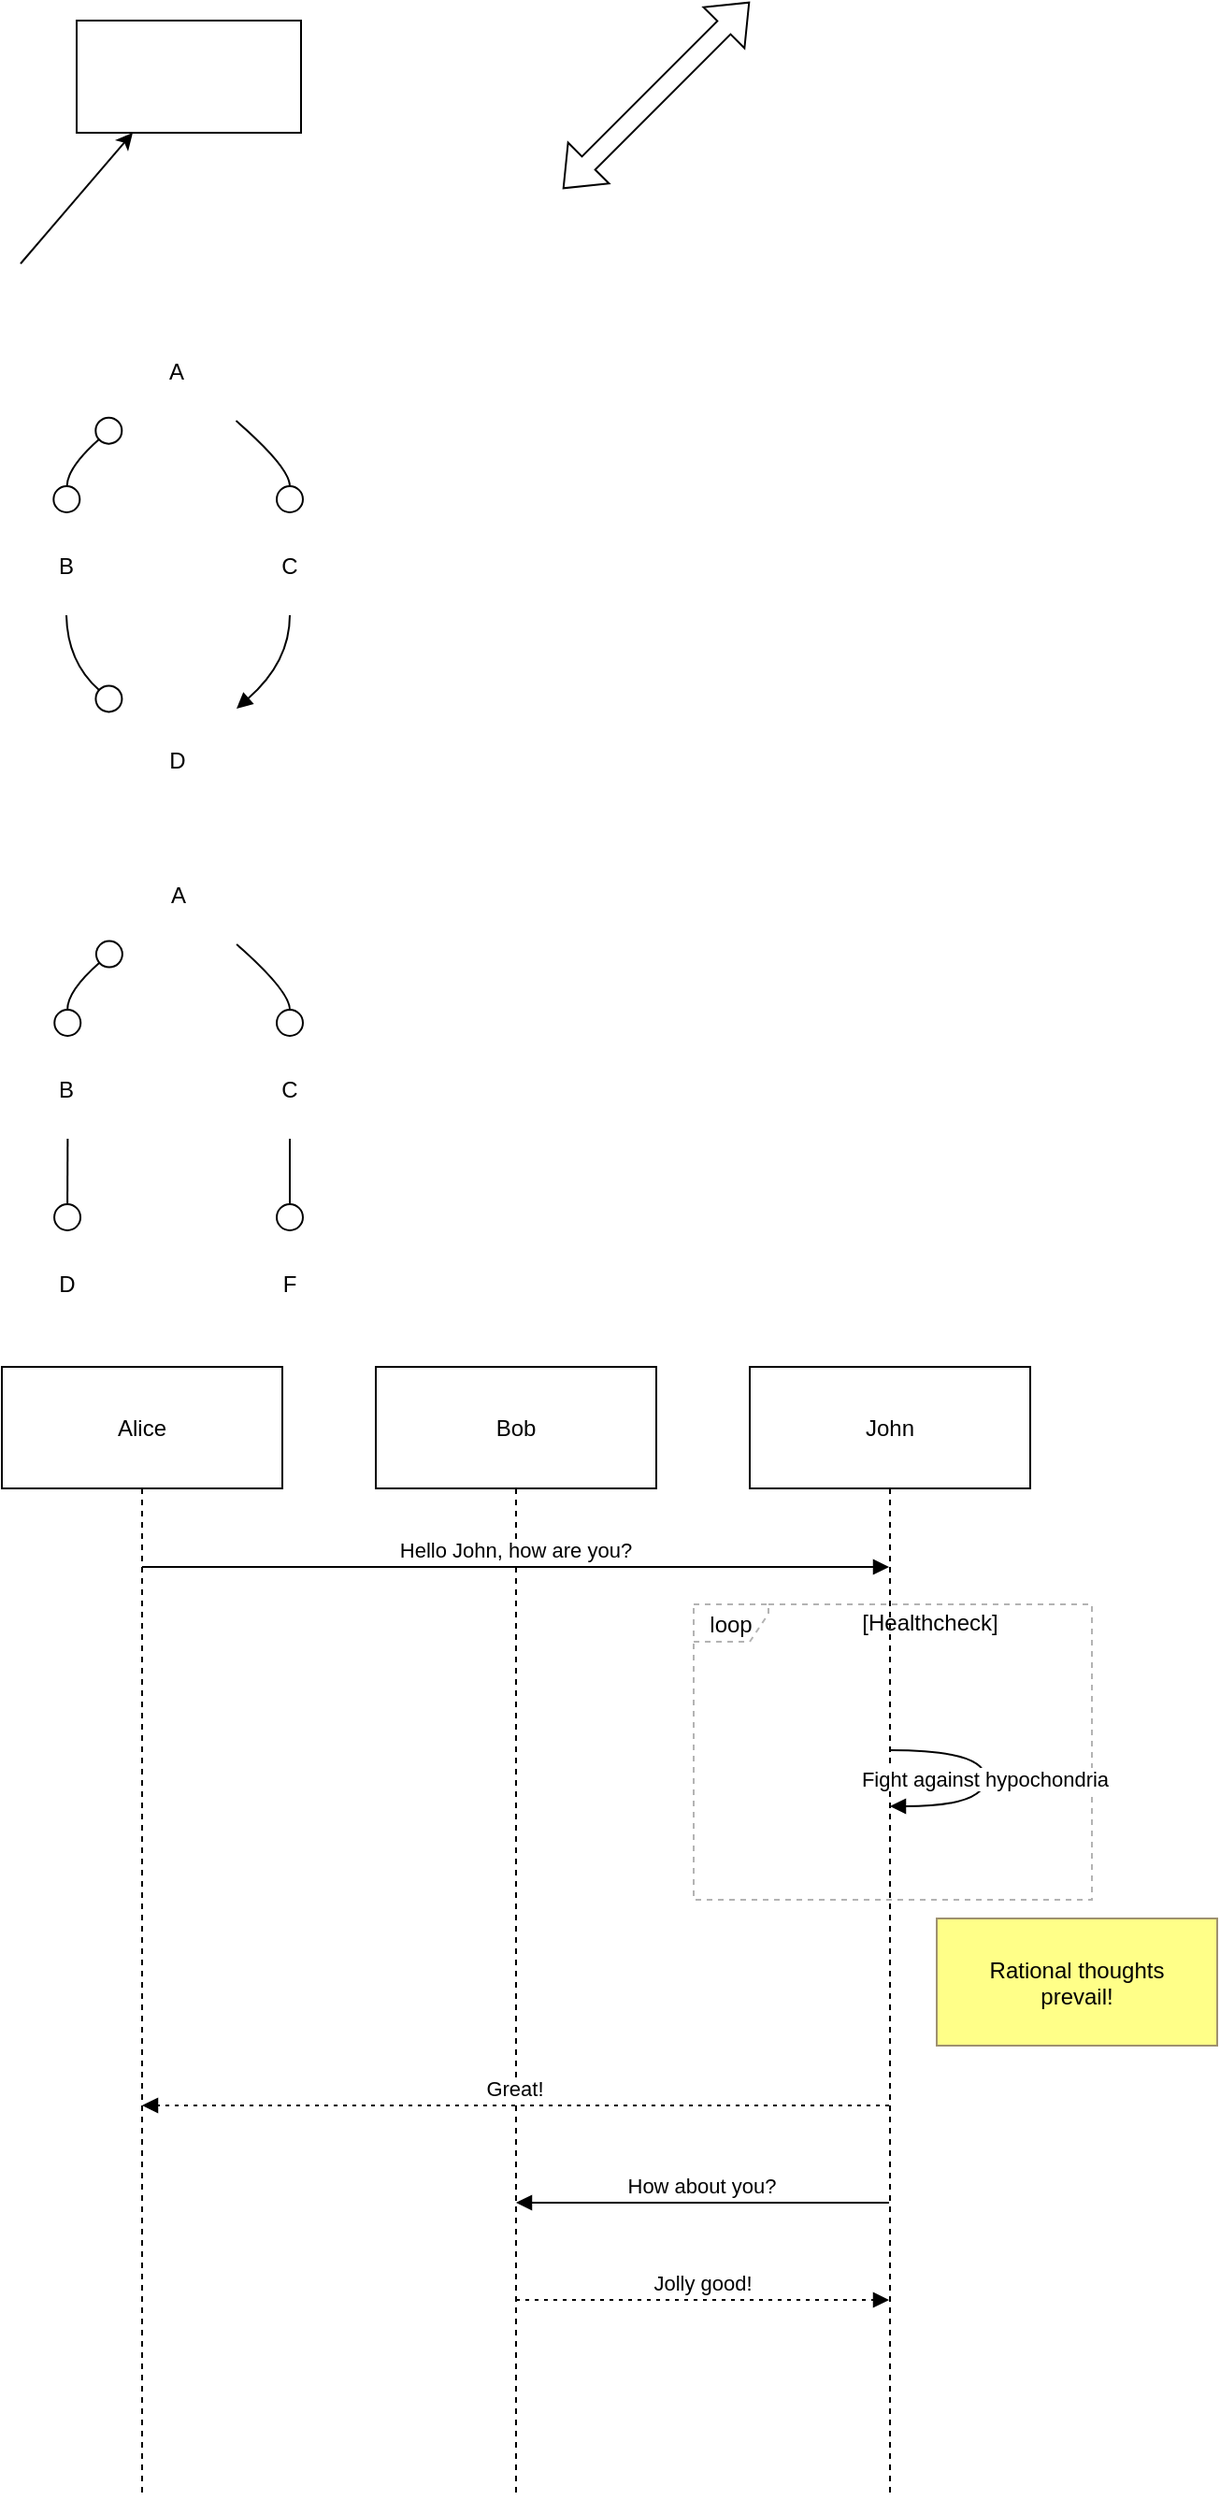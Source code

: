 <mxfile version="26.0.4">
  <diagram name="第 1 页" id="dHY5b7Ty0yDGmUUuFf5q">
    <mxGraphModel dx="1687" dy="868" grid="1" gridSize="10" guides="1" tooltips="1" connect="1" arrows="1" fold="1" page="1" pageScale="1" pageWidth="3300" pageHeight="4681" math="0" shadow="0">
      <root>
        <mxCell id="0" />
        <mxCell id="1" parent="0" />
        <mxCell id="WLTc_UQD7VtsALYuPV9x-1" value="" style="rounded=0;whiteSpace=wrap;html=1;" parent="1" vertex="1">
          <mxGeometry x="480" y="240" width="120" height="60" as="geometry" />
        </mxCell>
        <mxCell id="ln91nYR5th9yH8Ktew12-1" value="" style="endArrow=classic;html=1;rounded=0;" parent="1" edge="1">
          <mxGeometry width="50" height="50" relative="1" as="geometry">
            <mxPoint x="450" y="370" as="sourcePoint" />
            <mxPoint x="510" y="300" as="targetPoint" />
          </mxGeometry>
        </mxCell>
        <mxCell id="5B2oGrSbM7HnLt2rcVDh-1" value="" style="shape=flexArrow;endArrow=classic;startArrow=classic;html=1;rounded=0;" parent="1" edge="1">
          <mxGeometry width="100" height="100" relative="1" as="geometry">
            <mxPoint x="740" y="330" as="sourcePoint" />
            <mxPoint x="840" y="230" as="targetPoint" />
          </mxGeometry>
        </mxCell>
        <mxCell id="64R-AZKnd4sAA4arZ_RG-1" value="A" style="fillColor=none;strokeColor=none;" vertex="1" parent="1">
          <mxGeometry x="499" y="400" width="69" height="54" as="geometry" />
        </mxCell>
        <mxCell id="64R-AZKnd4sAA4arZ_RG-2" value="B" style="fillColor=none;strokeColor=none;" vertex="1" parent="1">
          <mxGeometry x="440" y="504" width="69" height="54" as="geometry" />
        </mxCell>
        <mxCell id="64R-AZKnd4sAA4arZ_RG-3" value="C" style="fillColor=none;strokeColor=none;" vertex="1" parent="1">
          <mxGeometry x="559" y="504" width="70" height="54" as="geometry" />
        </mxCell>
        <mxCell id="64R-AZKnd4sAA4arZ_RG-4" value="D" style="fillColor=none;strokeColor=none;" vertex="1" parent="1">
          <mxGeometry x="499" y="608" width="70" height="54" as="geometry" />
        </mxCell>
        <mxCell id="64R-AZKnd4sAA4arZ_RG-5" value="" style="curved=1;startArrow=circle;startFill=0;endArrow=circle;endFill=0;exitX=0.06;exitY=1;entryX=0.5;entryY=0;rounded=0;" edge="1" parent="1" source="64R-AZKnd4sAA4arZ_RG-1" target="64R-AZKnd4sAA4arZ_RG-2">
          <mxGeometry relative="1" as="geometry">
            <Array as="points">
              <mxPoint x="475" y="479" />
            </Array>
          </mxGeometry>
        </mxCell>
        <mxCell id="64R-AZKnd4sAA4arZ_RG-6" value="" style="curved=1;startArrow=none;endArrow=circle;endFill=0;exitX=0.96;exitY=1;entryX=0.5;entryY=0;rounded=0;" edge="1" parent="1" source="64R-AZKnd4sAA4arZ_RG-1" target="64R-AZKnd4sAA4arZ_RG-3">
          <mxGeometry relative="1" as="geometry">
            <Array as="points">
              <mxPoint x="594" y="479" />
            </Array>
          </mxGeometry>
        </mxCell>
        <mxCell id="64R-AZKnd4sAA4arZ_RG-7" value="" style="curved=1;startArrow=none;endArrow=circle;endFill=0;exitX=0.5;exitY=1;entryX=0.06;entryY=0;rounded=0;" edge="1" parent="1" source="64R-AZKnd4sAA4arZ_RG-2" target="64R-AZKnd4sAA4arZ_RG-4">
          <mxGeometry relative="1" as="geometry">
            <Array as="points">
              <mxPoint x="475" y="583" />
            </Array>
          </mxGeometry>
        </mxCell>
        <mxCell id="64R-AZKnd4sAA4arZ_RG-8" value="" style="curved=1;startArrow=none;endArrow=block;exitX=0.5;exitY=1;entryX=0.95;entryY=0;rounded=0;" edge="1" parent="1" source="64R-AZKnd4sAA4arZ_RG-3" target="64R-AZKnd4sAA4arZ_RG-4">
          <mxGeometry relative="1" as="geometry">
            <Array as="points">
              <mxPoint x="594" y="583" />
            </Array>
          </mxGeometry>
        </mxCell>
        <mxCell id="64R-AZKnd4sAA4arZ_RG-9" value="A" style="fillColor=none;strokeColor=none;" vertex="1" parent="1">
          <mxGeometry x="500" y="680" width="69" height="54" as="geometry" />
        </mxCell>
        <mxCell id="64R-AZKnd4sAA4arZ_RG-10" value="B" style="fillColor=none;strokeColor=none;" vertex="1" parent="1">
          <mxGeometry x="440" y="784" width="69" height="54" as="geometry" />
        </mxCell>
        <mxCell id="64R-AZKnd4sAA4arZ_RG-11" value="C" style="fillColor=none;strokeColor=none;" vertex="1" parent="1">
          <mxGeometry x="559" y="784" width="70" height="54" as="geometry" />
        </mxCell>
        <mxCell id="64R-AZKnd4sAA4arZ_RG-12" value="D" style="fillColor=none;strokeColor=none;" vertex="1" parent="1">
          <mxGeometry x="440" y="888" width="70" height="54" as="geometry" />
        </mxCell>
        <mxCell id="64R-AZKnd4sAA4arZ_RG-13" value="F" style="fillColor=none;strokeColor=none;" vertex="1" parent="1">
          <mxGeometry x="560" y="888" width="68" height="54" as="geometry" />
        </mxCell>
        <mxCell id="64R-AZKnd4sAA4arZ_RG-14" value="" style="curved=1;startArrow=circle;startFill=0;endArrow=circle;endFill=0;exitX=0.05;exitY=1;entryX=0.51;entryY=0;rounded=0;" edge="1" parent="1" source="64R-AZKnd4sAA4arZ_RG-9" target="64R-AZKnd4sAA4arZ_RG-10">
          <mxGeometry relative="1" as="geometry">
            <Array as="points">
              <mxPoint x="475" y="759" />
            </Array>
          </mxGeometry>
        </mxCell>
        <mxCell id="64R-AZKnd4sAA4arZ_RG-15" value="" style="curved=1;startArrow=none;endArrow=circle;endFill=0;exitX=0.95;exitY=1;entryX=0.5;entryY=0;rounded=0;" edge="1" parent="1" source="64R-AZKnd4sAA4arZ_RG-9" target="64R-AZKnd4sAA4arZ_RG-11">
          <mxGeometry relative="1" as="geometry">
            <Array as="points">
              <mxPoint x="594" y="759" />
            </Array>
          </mxGeometry>
        </mxCell>
        <mxCell id="64R-AZKnd4sAA4arZ_RG-16" value="" style="curved=1;startArrow=none;endArrow=circle;endFill=0;exitX=0.51;exitY=1;entryX=0.5;entryY=0;rounded=0;" edge="1" parent="1" source="64R-AZKnd4sAA4arZ_RG-10" target="64R-AZKnd4sAA4arZ_RG-12">
          <mxGeometry relative="1" as="geometry">
            <Array as="points" />
          </mxGeometry>
        </mxCell>
        <mxCell id="64R-AZKnd4sAA4arZ_RG-17" value="" style="curved=1;startArrow=none;endArrow=circle;endFill=0;exitX=0.5;exitY=1;entryX=0.5;entryY=0;rounded=0;" edge="1" parent="1" source="64R-AZKnd4sAA4arZ_RG-11" target="64R-AZKnd4sAA4arZ_RG-13">
          <mxGeometry relative="1" as="geometry">
            <Array as="points" />
          </mxGeometry>
        </mxCell>
        <object label="Alice" a="" b="" c="" id="64R-AZKnd4sAA4arZ_RG-18">
          <mxCell style="shape=umlLifeline;perimeter=lifelinePerimeter;whiteSpace=wrap;container=1;dropTarget=0;collapsible=0;recursiveResize=0;outlineConnect=0;portConstraint=eastwest;newEdgeStyle={&quot;edgeStyle&quot;:&quot;elbowEdgeStyle&quot;,&quot;elbow&quot;:&quot;vertical&quot;,&quot;curved&quot;:0,&quot;rounded&quot;:0};size=65;" vertex="1" parent="1">
            <mxGeometry x="440" y="960" width="150" height="604" as="geometry" />
          </mxCell>
        </object>
        <mxCell id="64R-AZKnd4sAA4arZ_RG-19" value="Bob" style="shape=umlLifeline;perimeter=lifelinePerimeter;whiteSpace=wrap;container=1;dropTarget=0;collapsible=0;recursiveResize=0;outlineConnect=0;portConstraint=eastwest;newEdgeStyle={&quot;edgeStyle&quot;:&quot;elbowEdgeStyle&quot;,&quot;elbow&quot;:&quot;vertical&quot;,&quot;curved&quot;:0,&quot;rounded&quot;:0};size=65;" vertex="1" parent="1">
          <mxGeometry x="640" y="960" width="150" height="604" as="geometry" />
        </mxCell>
        <mxCell id="64R-AZKnd4sAA4arZ_RG-20" value="John" style="shape=umlLifeline;perimeter=lifelinePerimeter;whiteSpace=wrap;container=1;dropTarget=0;collapsible=0;recursiveResize=0;outlineConnect=0;portConstraint=eastwest;newEdgeStyle={&quot;edgeStyle&quot;:&quot;elbowEdgeStyle&quot;,&quot;elbow&quot;:&quot;vertical&quot;,&quot;curved&quot;:0,&quot;rounded&quot;:0};size=65;" vertex="1" parent="1">
          <mxGeometry x="840" y="960" width="150" height="604" as="geometry" />
        </mxCell>
        <mxCell id="64R-AZKnd4sAA4arZ_RG-21" value="loop" style="shape=umlFrame;dashed=1;pointerEvents=0;dropTarget=0;strokeColor=#B3B3B3;height=20;width=40" vertex="1" parent="1">
          <mxGeometry x="810" y="1087" width="213" height="158" as="geometry" />
        </mxCell>
        <mxCell id="64R-AZKnd4sAA4arZ_RG-22" value="[Healthcheck]" style="text;strokeColor=none;fillColor=none;align=center;verticalAlign=middle;whiteSpace=wrap;" vertex="1" parent="64R-AZKnd4sAA4arZ_RG-21">
          <mxGeometry x="40" width="173" height="20" as="geometry" />
        </mxCell>
        <mxCell id="64R-AZKnd4sAA4arZ_RG-23" value="Hello John, how are you?" style="verticalAlign=bottom;edgeStyle=elbowEdgeStyle;elbow=vertical;curved=0;rounded=0;endArrow=block;" edge="1" parent="1" source="64R-AZKnd4sAA4arZ_RG-18" target="64R-AZKnd4sAA4arZ_RG-20">
          <mxGeometry relative="1" as="geometry">
            <Array as="points">
              <mxPoint x="724" y="1067" />
            </Array>
          </mxGeometry>
        </mxCell>
        <mxCell id="64R-AZKnd4sAA4arZ_RG-24" value="Fight against hypochondria" style="curved=1;endArrow=block;rounded=0;" edge="1" parent="1" source="64R-AZKnd4sAA4arZ_RG-20" target="64R-AZKnd4sAA4arZ_RG-20">
          <mxGeometry relative="1" as="geometry">
            <Array as="points">
              <mxPoint x="966" y="1165" />
              <mxPoint x="966" y="1195" />
            </Array>
          </mxGeometry>
        </mxCell>
        <mxCell id="64R-AZKnd4sAA4arZ_RG-25" value="Great!" style="verticalAlign=bottom;edgeStyle=elbowEdgeStyle;elbow=vertical;curved=0;rounded=0;dashed=1;dashPattern=2 3;endArrow=block;" edge="1" parent="1" source="64R-AZKnd4sAA4arZ_RG-20" target="64R-AZKnd4sAA4arZ_RG-18">
          <mxGeometry relative="1" as="geometry">
            <Array as="points">
              <mxPoint x="727" y="1355" />
            </Array>
          </mxGeometry>
        </mxCell>
        <mxCell id="64R-AZKnd4sAA4arZ_RG-26" value="How about you?" style="verticalAlign=bottom;edgeStyle=elbowEdgeStyle;elbow=vertical;curved=0;rounded=0;endArrow=block;" edge="1" parent="1" source="64R-AZKnd4sAA4arZ_RG-20" target="64R-AZKnd4sAA4arZ_RG-19">
          <mxGeometry relative="1" as="geometry">
            <Array as="points">
              <mxPoint x="827" y="1407" />
            </Array>
          </mxGeometry>
        </mxCell>
        <mxCell id="64R-AZKnd4sAA4arZ_RG-27" value="Jolly good!" style="verticalAlign=bottom;edgeStyle=elbowEdgeStyle;elbow=vertical;curved=0;rounded=0;dashed=1;dashPattern=2 3;endArrow=block;" edge="1" parent="1" source="64R-AZKnd4sAA4arZ_RG-19" target="64R-AZKnd4sAA4arZ_RG-20">
          <mxGeometry relative="1" as="geometry">
            <Array as="points">
              <mxPoint x="824" y="1459" />
            </Array>
          </mxGeometry>
        </mxCell>
        <mxCell id="64R-AZKnd4sAA4arZ_RG-28" value="Rational thoughts &#xa;prevail!" style="fillColor=#ffff88;strokeColor=#9E916F;" vertex="1" parent="1">
          <mxGeometry x="940" y="1255" width="150" height="68" as="geometry" />
        </mxCell>
      </root>
    </mxGraphModel>
  </diagram>
</mxfile>
